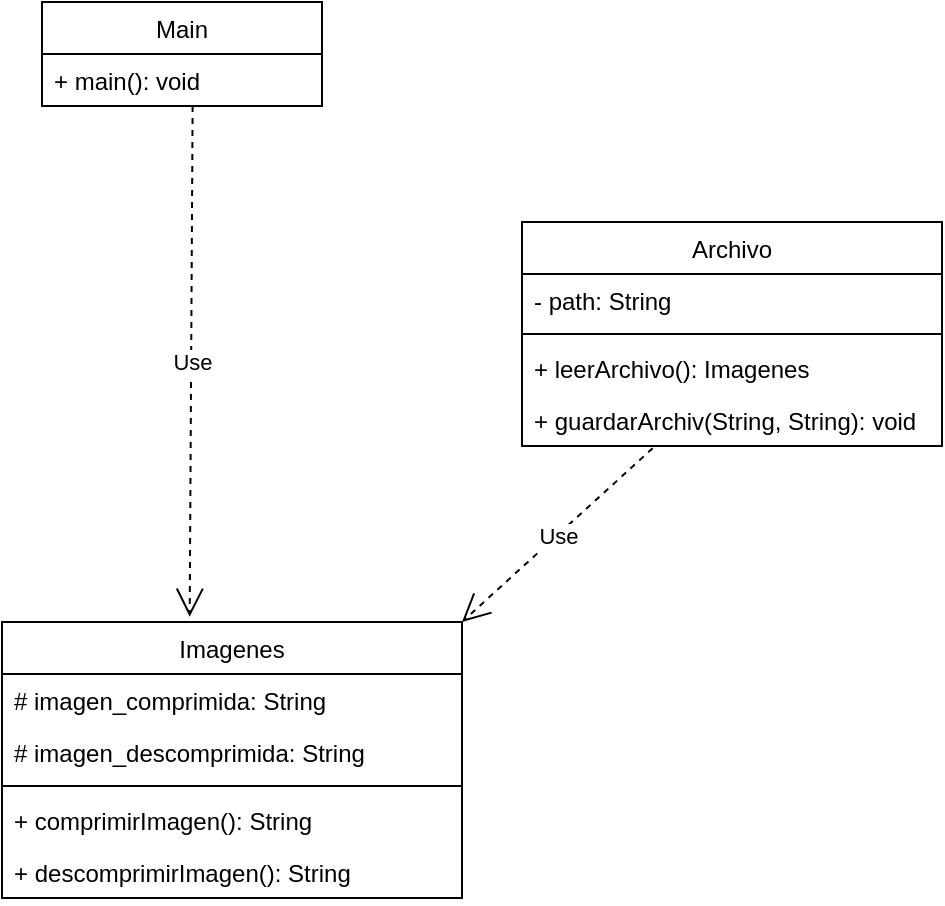 <mxfile version="20.3.0" type="device"><diagram id="kf8UCL1bfqj1e7wIcEOk" name="Page-1"><mxGraphModel dx="659" dy="1224" grid="1" gridSize="10" guides="1" tooltips="1" connect="1" arrows="1" fold="1" page="1" pageScale="1" pageWidth="4681" pageHeight="3300" math="0" shadow="0"><root><mxCell id="0"/><mxCell id="1" parent="0"/><mxCell id="bFAne8NJLPBzb0XdnPzd-1" value="Main" style="swimlane;fontStyle=0;childLayout=stackLayout;horizontal=1;startSize=26;fillColor=none;horizontalStack=0;resizeParent=1;resizeParentMax=0;resizeLast=0;collapsible=1;marginBottom=0;" vertex="1" parent="1"><mxGeometry x="70" y="140" width="140" height="52" as="geometry"/></mxCell><mxCell id="bFAne8NJLPBzb0XdnPzd-2" value="+ main(): void" style="text;strokeColor=none;fillColor=none;align=left;verticalAlign=top;spacingLeft=4;spacingRight=4;overflow=hidden;rotatable=0;points=[[0,0.5],[1,0.5]];portConstraint=eastwest;" vertex="1" parent="bFAne8NJLPBzb0XdnPzd-1"><mxGeometry y="26" width="140" height="26" as="geometry"/></mxCell><mxCell id="bFAne8NJLPBzb0XdnPzd-5" value="Imagenes" style="swimlane;fontStyle=0;childLayout=stackLayout;horizontal=1;startSize=26;fillColor=none;horizontalStack=0;resizeParent=1;resizeParentMax=0;resizeLast=0;collapsible=1;marginBottom=0;" vertex="1" parent="1"><mxGeometry x="50" y="450" width="230" height="138" as="geometry"/></mxCell><mxCell id="bFAne8NJLPBzb0XdnPzd-6" value="# imagen_comprimida: String&#10;" style="text;strokeColor=none;fillColor=none;align=left;verticalAlign=top;spacingLeft=4;spacingRight=4;overflow=hidden;rotatable=0;points=[[0,0.5],[1,0.5]];portConstraint=eastwest;" vertex="1" parent="bFAne8NJLPBzb0XdnPzd-5"><mxGeometry y="26" width="230" height="26" as="geometry"/></mxCell><mxCell id="bFAne8NJLPBzb0XdnPzd-7" value="# imagen_descomprimida: String" style="text;strokeColor=none;fillColor=none;align=left;verticalAlign=top;spacingLeft=4;spacingRight=4;overflow=hidden;rotatable=0;points=[[0,0.5],[1,0.5]];portConstraint=eastwest;" vertex="1" parent="bFAne8NJLPBzb0XdnPzd-5"><mxGeometry y="52" width="230" height="26" as="geometry"/></mxCell><mxCell id="bFAne8NJLPBzb0XdnPzd-14" value="" style="line;strokeWidth=1;fillColor=none;align=left;verticalAlign=middle;spacingTop=-1;spacingLeft=3;spacingRight=3;rotatable=0;labelPosition=right;points=[];portConstraint=eastwest;strokeColor=inherit;" vertex="1" parent="bFAne8NJLPBzb0XdnPzd-5"><mxGeometry y="78" width="230" height="8" as="geometry"/></mxCell><mxCell id="bFAne8NJLPBzb0XdnPzd-8" value="+ comprimirImagen(): String" style="text;strokeColor=none;fillColor=none;align=left;verticalAlign=top;spacingLeft=4;spacingRight=4;overflow=hidden;rotatable=0;points=[[0,0.5],[1,0.5]];portConstraint=eastwest;" vertex="1" parent="bFAne8NJLPBzb0XdnPzd-5"><mxGeometry y="86" width="230" height="26" as="geometry"/></mxCell><mxCell id="bFAne8NJLPBzb0XdnPzd-15" value="+ descomprimirImagen(): String" style="text;strokeColor=none;fillColor=none;align=left;verticalAlign=top;spacingLeft=4;spacingRight=4;overflow=hidden;rotatable=0;points=[[0,0.5],[1,0.5]];portConstraint=eastwest;" vertex="1" parent="bFAne8NJLPBzb0XdnPzd-5"><mxGeometry y="112" width="230" height="26" as="geometry"/></mxCell><mxCell id="bFAne8NJLPBzb0XdnPzd-9" value="Archivo" style="swimlane;fontStyle=0;childLayout=stackLayout;horizontal=1;startSize=26;fillColor=none;horizontalStack=0;resizeParent=1;resizeParentMax=0;resizeLast=0;collapsible=1;marginBottom=0;" vertex="1" parent="1"><mxGeometry x="310" y="250" width="210" height="112" as="geometry"/></mxCell><mxCell id="bFAne8NJLPBzb0XdnPzd-10" value="- path: String" style="text;strokeColor=none;fillColor=none;align=left;verticalAlign=top;spacingLeft=4;spacingRight=4;overflow=hidden;rotatable=0;points=[[0,0.5],[1,0.5]];portConstraint=eastwest;" vertex="1" parent="bFAne8NJLPBzb0XdnPzd-9"><mxGeometry y="26" width="210" height="26" as="geometry"/></mxCell><mxCell id="bFAne8NJLPBzb0XdnPzd-13" value="" style="line;strokeWidth=1;fillColor=none;align=left;verticalAlign=middle;spacingTop=-1;spacingLeft=3;spacingRight=3;rotatable=0;labelPosition=right;points=[];portConstraint=eastwest;strokeColor=inherit;" vertex="1" parent="bFAne8NJLPBzb0XdnPzd-9"><mxGeometry y="52" width="210" height="8" as="geometry"/></mxCell><mxCell id="bFAne8NJLPBzb0XdnPzd-11" value="+ leerArchivo(): Imagenes" style="text;strokeColor=none;fillColor=none;align=left;verticalAlign=top;spacingLeft=4;spacingRight=4;overflow=hidden;rotatable=0;points=[[0,0.5],[1,0.5]];portConstraint=eastwest;" vertex="1" parent="bFAne8NJLPBzb0XdnPzd-9"><mxGeometry y="60" width="210" height="26" as="geometry"/></mxCell><mxCell id="bFAne8NJLPBzb0XdnPzd-12" value="+ guardarArchiv(String, String): void" style="text;strokeColor=none;fillColor=none;align=left;verticalAlign=top;spacingLeft=4;spacingRight=4;overflow=hidden;rotatable=0;points=[[0,0.5],[1,0.5]];portConstraint=eastwest;" vertex="1" parent="bFAne8NJLPBzb0XdnPzd-9"><mxGeometry y="86" width="210" height="26" as="geometry"/></mxCell><mxCell id="bFAne8NJLPBzb0XdnPzd-17" value="Use" style="endArrow=open;endSize=12;dashed=1;html=1;rounded=0;exitX=0.311;exitY=1.044;exitDx=0;exitDy=0;exitPerimeter=0;entryX=1;entryY=0;entryDx=0;entryDy=0;" edge="1" parent="1" source="bFAne8NJLPBzb0XdnPzd-12" target="bFAne8NJLPBzb0XdnPzd-5"><mxGeometry width="160" relative="1" as="geometry"><mxPoint x="180" y="390" as="sourcePoint"/><mxPoint x="340" y="390" as="targetPoint"/></mxGeometry></mxCell><mxCell id="bFAne8NJLPBzb0XdnPzd-18" value="Use" style="endArrow=open;endSize=12;dashed=1;html=1;rounded=0;exitX=0.311;exitY=1.044;exitDx=0;exitDy=0;exitPerimeter=0;entryX=0.408;entryY=-0.019;entryDx=0;entryDy=0;entryPerimeter=0;" edge="1" parent="1" target="bFAne8NJLPBzb0XdnPzd-5"><mxGeometry width="160" relative="1" as="geometry"><mxPoint x="145.31" y="192.004" as="sourcePoint"/><mxPoint x="50" y="278.86" as="targetPoint"/></mxGeometry></mxCell></root></mxGraphModel></diagram></mxfile>